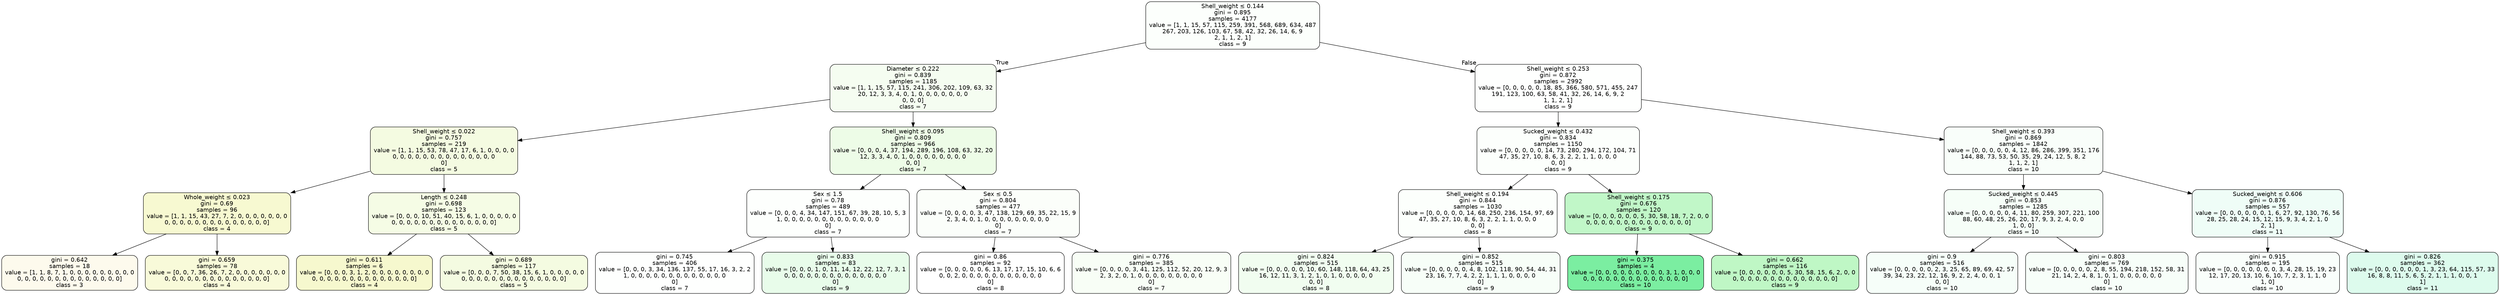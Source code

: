 digraph Tree {
node [shape=box, style="filled, rounded", color="black", fontname="helvetica"] ;
edge [fontname="helvetica"] ;
0 [label=<Shell_weight &le; 0.144<br/>gini = 0.895<br/>samples = 4177<br/>value = [1, 1, 15, 57, 115, 259, 391, 568, 689, 634, 487<br/>267, 203, 126, 103, 67, 58, 42, 32, 26, 14, 6, 9<br/>2, 1, 1, 2, 1]<br/>class = 9>, fillcolor="#fcfffc"] ;
1 [label=<Diameter &le; 0.222<br/>gini = 0.839<br/>samples = 1185<br/>value = [1, 1, 15, 57, 115, 241, 306, 202, 109, 63, 32<br/>20, 12, 3, 3, 4, 0, 1, 0, 0, 0, 0, 0, 0, 0<br/>0, 0, 0]<br/>class = 7>, fillcolor="#f5fdf1"] ;
0 -> 1 [labeldistance=2.5, labelangle=45, headlabel="True"] ;
2 [label=<Shell_weight &le; 0.022<br/>gini = 0.757<br/>samples = 219<br/>value = [1, 1, 15, 53, 78, 47, 17, 6, 1, 0, 0, 0, 0<br/>0, 0, 0, 0, 0, 0, 0, 0, 0, 0, 0, 0, 0, 0<br/>0]<br/>class = 5>, fillcolor="#f4fbe1"] ;
1 -> 2 ;
3 [label=<Whole_weight &le; 0.023<br/>gini = 0.69<br/>samples = 96<br/>value = [1, 1, 15, 43, 27, 7, 2, 0, 0, 0, 0, 0, 0, 0<br/>0, 0, 0, 0, 0, 0, 0, 0, 0, 0, 0, 0, 0, 0]<br/>class = 4>, fillcolor="#f7f9d1"] ;
2 -> 3 ;
4 [label=<gini = 0.642<br/>samples = 18<br/>value = [1, 1, 8, 7, 1, 0, 0, 0, 0, 0, 0, 0, 0, 0<br/>0, 0, 0, 0, 0, 0, 0, 0, 0, 0, 0, 0, 0, 0]<br/>class = 3>, fillcolor="#fdfaed"] ;
3 -> 4 ;
5 [label=<gini = 0.659<br/>samples = 78<br/>value = [0, 0, 7, 36, 26, 7, 2, 0, 0, 0, 0, 0, 0, 0<br/>0, 0, 0, 0, 0, 0, 0, 0, 0, 0, 0, 0, 0, 0]<br/>class = 4>, fillcolor="#f8fad9"] ;
3 -> 5 ;
6 [label=<Length &le; 0.248<br/>gini = 0.698<br/>samples = 123<br/>value = [0, 0, 0, 10, 51, 40, 15, 6, 1, 0, 0, 0, 0, 0<br/>0, 0, 0, 0, 0, 0, 0, 0, 0, 0, 0, 0, 0, 0]<br/>class = 5>, fillcolor="#f5fce5"] ;
2 -> 6 ;
7 [label=<gini = 0.611<br/>samples = 6<br/>value = [0, 0, 0, 3, 1, 2, 0, 0, 0, 0, 0, 0, 0, 0<br/>0, 0, 0, 0, 0, 0, 0, 0, 0, 0, 0, 0, 0, 0]<br/>class = 4>, fillcolor="#f6f8ce"] ;
6 -> 7 ;
8 [label=<gini = 0.689<br/>samples = 117<br/>value = [0, 0, 0, 7, 50, 38, 15, 6, 1, 0, 0, 0, 0, 0<br/>0, 0, 0, 0, 0, 0, 0, 0, 0, 0, 0, 0, 0, 0]<br/>class = 5>, fillcolor="#f4fbe1"] ;
6 -> 8 ;
9 [label=<Shell_weight &le; 0.095<br/>gini = 0.809<br/>samples = 966<br/>value = [0, 0, 0, 4, 37, 194, 289, 196, 108, 63, 32, 20<br/>12, 3, 3, 4, 0, 1, 0, 0, 0, 0, 0, 0, 0, 0<br/>0, 0]<br/>class = 7>, fillcolor="#edfce7"] ;
1 -> 9 ;
10 [label=<Sex &le; 1.5<br/>gini = 0.78<br/>samples = 489<br/>value = [0, 0, 0, 4, 34, 147, 151, 67, 39, 28, 10, 5, 3<br/>1, 0, 0, 0, 0, 0, 0, 0, 0, 0, 0, 0, 0, 0<br/>0]<br/>class = 7>, fillcolor="#fdfffd"] ;
9 -> 10 ;
11 [label=<gini = 0.745<br/>samples = 406<br/>value = [0, 0, 0, 3, 34, 136, 137, 55, 17, 16, 3, 2, 2<br/>1, 0, 0, 0, 0, 0, 0, 0, 0, 0, 0, 0, 0, 0<br/>0]<br/>class = 7>, fillcolor="#fefffe"] ;
10 -> 11 ;
12 [label=<gini = 0.833<br/>samples = 83<br/>value = [0, 0, 0, 1, 0, 11, 14, 12, 22, 12, 7, 3, 1<br/>0, 0, 0, 0, 0, 0, 0, 0, 0, 0, 0, 0, 0, 0<br/>0]<br/>class = 9>, fillcolor="#e8fcea"] ;
10 -> 12 ;
13 [label=<Sex &le; 0.5<br/>gini = 0.804<br/>samples = 477<br/>value = [0, 0, 0, 0, 3, 47, 138, 129, 69, 35, 22, 15, 9<br/>2, 3, 4, 0, 1, 0, 0, 0, 0, 0, 0, 0, 0, 0<br/>0]<br/>class = 7>, fillcolor="#fbfefa"] ;
9 -> 13 ;
14 [label=<gini = 0.86<br/>samples = 92<br/>value = [0, 0, 0, 0, 0, 6, 13, 17, 17, 15, 10, 6, 6<br/>0, 0, 2, 0, 0, 0, 0, 0, 0, 0, 0, 0, 0, 0<br/>0]<br/>class = 8>, fillcolor="#ffffff"] ;
13 -> 14 ;
15 [label=<gini = 0.776<br/>samples = 385<br/>value = [0, 0, 0, 0, 3, 41, 125, 112, 52, 20, 12, 9, 3<br/>2, 3, 2, 0, 1, 0, 0, 0, 0, 0, 0, 0, 0, 0<br/>0]<br/>class = 7>, fillcolor="#f8fef6"] ;
13 -> 15 ;
16 [label=<Shell_weight &le; 0.253<br/>gini = 0.872<br/>samples = 2992<br/>value = [0, 0, 0, 0, 0, 18, 85, 366, 580, 571, 455, 247<br/>191, 123, 100, 63, 58, 41, 32, 26, 14, 6, 9, 2<br/>1, 1, 2, 1]<br/>class = 9>, fillcolor="#fefffe"] ;
0 -> 16 [labeldistance=2.5, labelangle=-45, headlabel="False"] ;
17 [label=<Sucked_weight &le; 0.432<br/>gini = 0.834<br/>samples = 1150<br/>value = [0, 0, 0, 0, 0, 14, 73, 280, 294, 172, 104, 71<br/>47, 35, 27, 10, 8, 6, 3, 2, 2, 1, 1, 0, 0, 0<br/>0, 0]<br/>class = 9>, fillcolor="#fcfffc"] ;
16 -> 17 ;
18 [label=<Shell_weight &le; 0.194<br/>gini = 0.844<br/>samples = 1030<br/>value = [0, 0, 0, 0, 0, 14, 68, 250, 236, 154, 97, 69<br/>47, 35, 27, 10, 8, 6, 3, 2, 2, 1, 1, 0, 0, 0<br/>0, 0]<br/>class = 8>, fillcolor="#fcfffc"] ;
17 -> 18 ;
19 [label=<gini = 0.824<br/>samples = 515<br/>value = [0, 0, 0, 0, 0, 10, 60, 148, 118, 64, 43, 25<br/>16, 12, 11, 3, 1, 2, 1, 0, 1, 0, 0, 0, 0, 0<br/>0, 0]<br/>class = 8>, fillcolor="#f1fdf0"] ;
18 -> 19 ;
20 [label=<gini = 0.852<br/>samples = 515<br/>value = [0, 0, 0, 0, 0, 4, 8, 102, 118, 90, 54, 44, 31<br/>23, 16, 7, 7, 4, 2, 2, 1, 1, 1, 0, 0, 0, 0<br/>0]<br/>class = 9>, fillcolor="#f7fef8"] ;
18 -> 20 ;
21 [label=<Shell_weight &le; 0.175<br/>gini = 0.676<br/>samples = 120<br/>value = [0, 0, 0, 0, 0, 0, 5, 30, 58, 18, 7, 2, 0, 0<br/>0, 0, 0, 0, 0, 0, 0, 0, 0, 0, 0, 0, 0, 0]<br/>class = 9>, fillcolor="#c1f7c8"] ;
17 -> 21 ;
22 [label=<gini = 0.375<br/>samples = 4<br/>value = [0, 0, 0, 0, 0, 0, 0, 0, 0, 3, 1, 0, 0, 0<br/>0, 0, 0, 0, 0, 0, 0, 0, 0, 0, 0, 0, 0, 0]<br/>class = 10>, fillcolor="#7beea1"] ;
21 -> 22 ;
23 [label=<gini = 0.662<br/>samples = 116<br/>value = [0, 0, 0, 0, 0, 0, 5, 30, 58, 15, 6, 2, 0, 0<br/>0, 0, 0, 0, 0, 0, 0, 0, 0, 0, 0, 0, 0, 0]<br/>class = 9>, fillcolor="#bff7c5"] ;
21 -> 23 ;
24 [label=<Shell_weight &le; 0.393<br/>gini = 0.869<br/>samples = 1842<br/>value = [0, 0, 0, 0, 0, 4, 12, 86, 286, 399, 351, 176<br/>144, 88, 73, 53, 50, 35, 29, 24, 12, 5, 8, 2<br/>1, 1, 2, 1]<br/>class = 10>, fillcolor="#f9fefa"] ;
16 -> 24 ;
25 [label=<Sucked_weight &le; 0.445<br/>gini = 0.853<br/>samples = 1285<br/>value = [0, 0, 0, 0, 0, 4, 11, 80, 259, 307, 221, 100<br/>88, 60, 48, 25, 26, 20, 17, 9, 3, 2, 4, 0, 0<br/>1, 0, 0]<br/>class = 10>, fillcolor="#f6fef8"] ;
24 -> 25 ;
26 [label=<gini = 0.9<br/>samples = 516<br/>value = [0, 0, 0, 0, 0, 2, 3, 25, 65, 89, 69, 42, 57<br/>39, 34, 23, 22, 12, 16, 9, 2, 2, 4, 0, 0, 1<br/>0, 0]<br/>class = 10>, fillcolor="#f6fef9"] ;
25 -> 26 ;
27 [label=<gini = 0.803<br/>samples = 769<br/>value = [0, 0, 0, 0, 0, 2, 8, 55, 194, 218, 152, 58, 31<br/>21, 14, 2, 4, 8, 1, 0, 1, 0, 0, 0, 0, 0, 0<br/>0]<br/>class = 10>, fillcolor="#f7fef9"] ;
25 -> 27 ;
28 [label=<Sucked_weight &le; 0.606<br/>gini = 0.876<br/>samples = 557<br/>value = [0, 0, 0, 0, 0, 0, 1, 6, 27, 92, 130, 76, 56<br/>28, 25, 28, 24, 15, 12, 15, 9, 3, 4, 2, 1, 0<br/>2, 1]<br/>class = 11>, fillcolor="#effdf7"] ;
24 -> 28 ;
29 [label=<gini = 0.915<br/>samples = 195<br/>value = [0, 0, 0, 0, 0, 0, 0, 3, 4, 28, 15, 19, 23<br/>12, 17, 20, 13, 10, 6, 10, 7, 2, 3, 1, 1, 0<br/>1, 0]<br/>class = 10>, fillcolor="#f9fefb"] ;
28 -> 29 ;
30 [label=<gini = 0.826<br/>samples = 362<br/>value = [0, 0, 0, 0, 0, 0, 1, 3, 23, 64, 115, 57, 33<br/>16, 8, 8, 11, 5, 6, 5, 2, 1, 1, 1, 0, 0, 1<br/>1]<br/>class = 11>, fillcolor="#ddfbed"] ;
28 -> 30 ;
}
